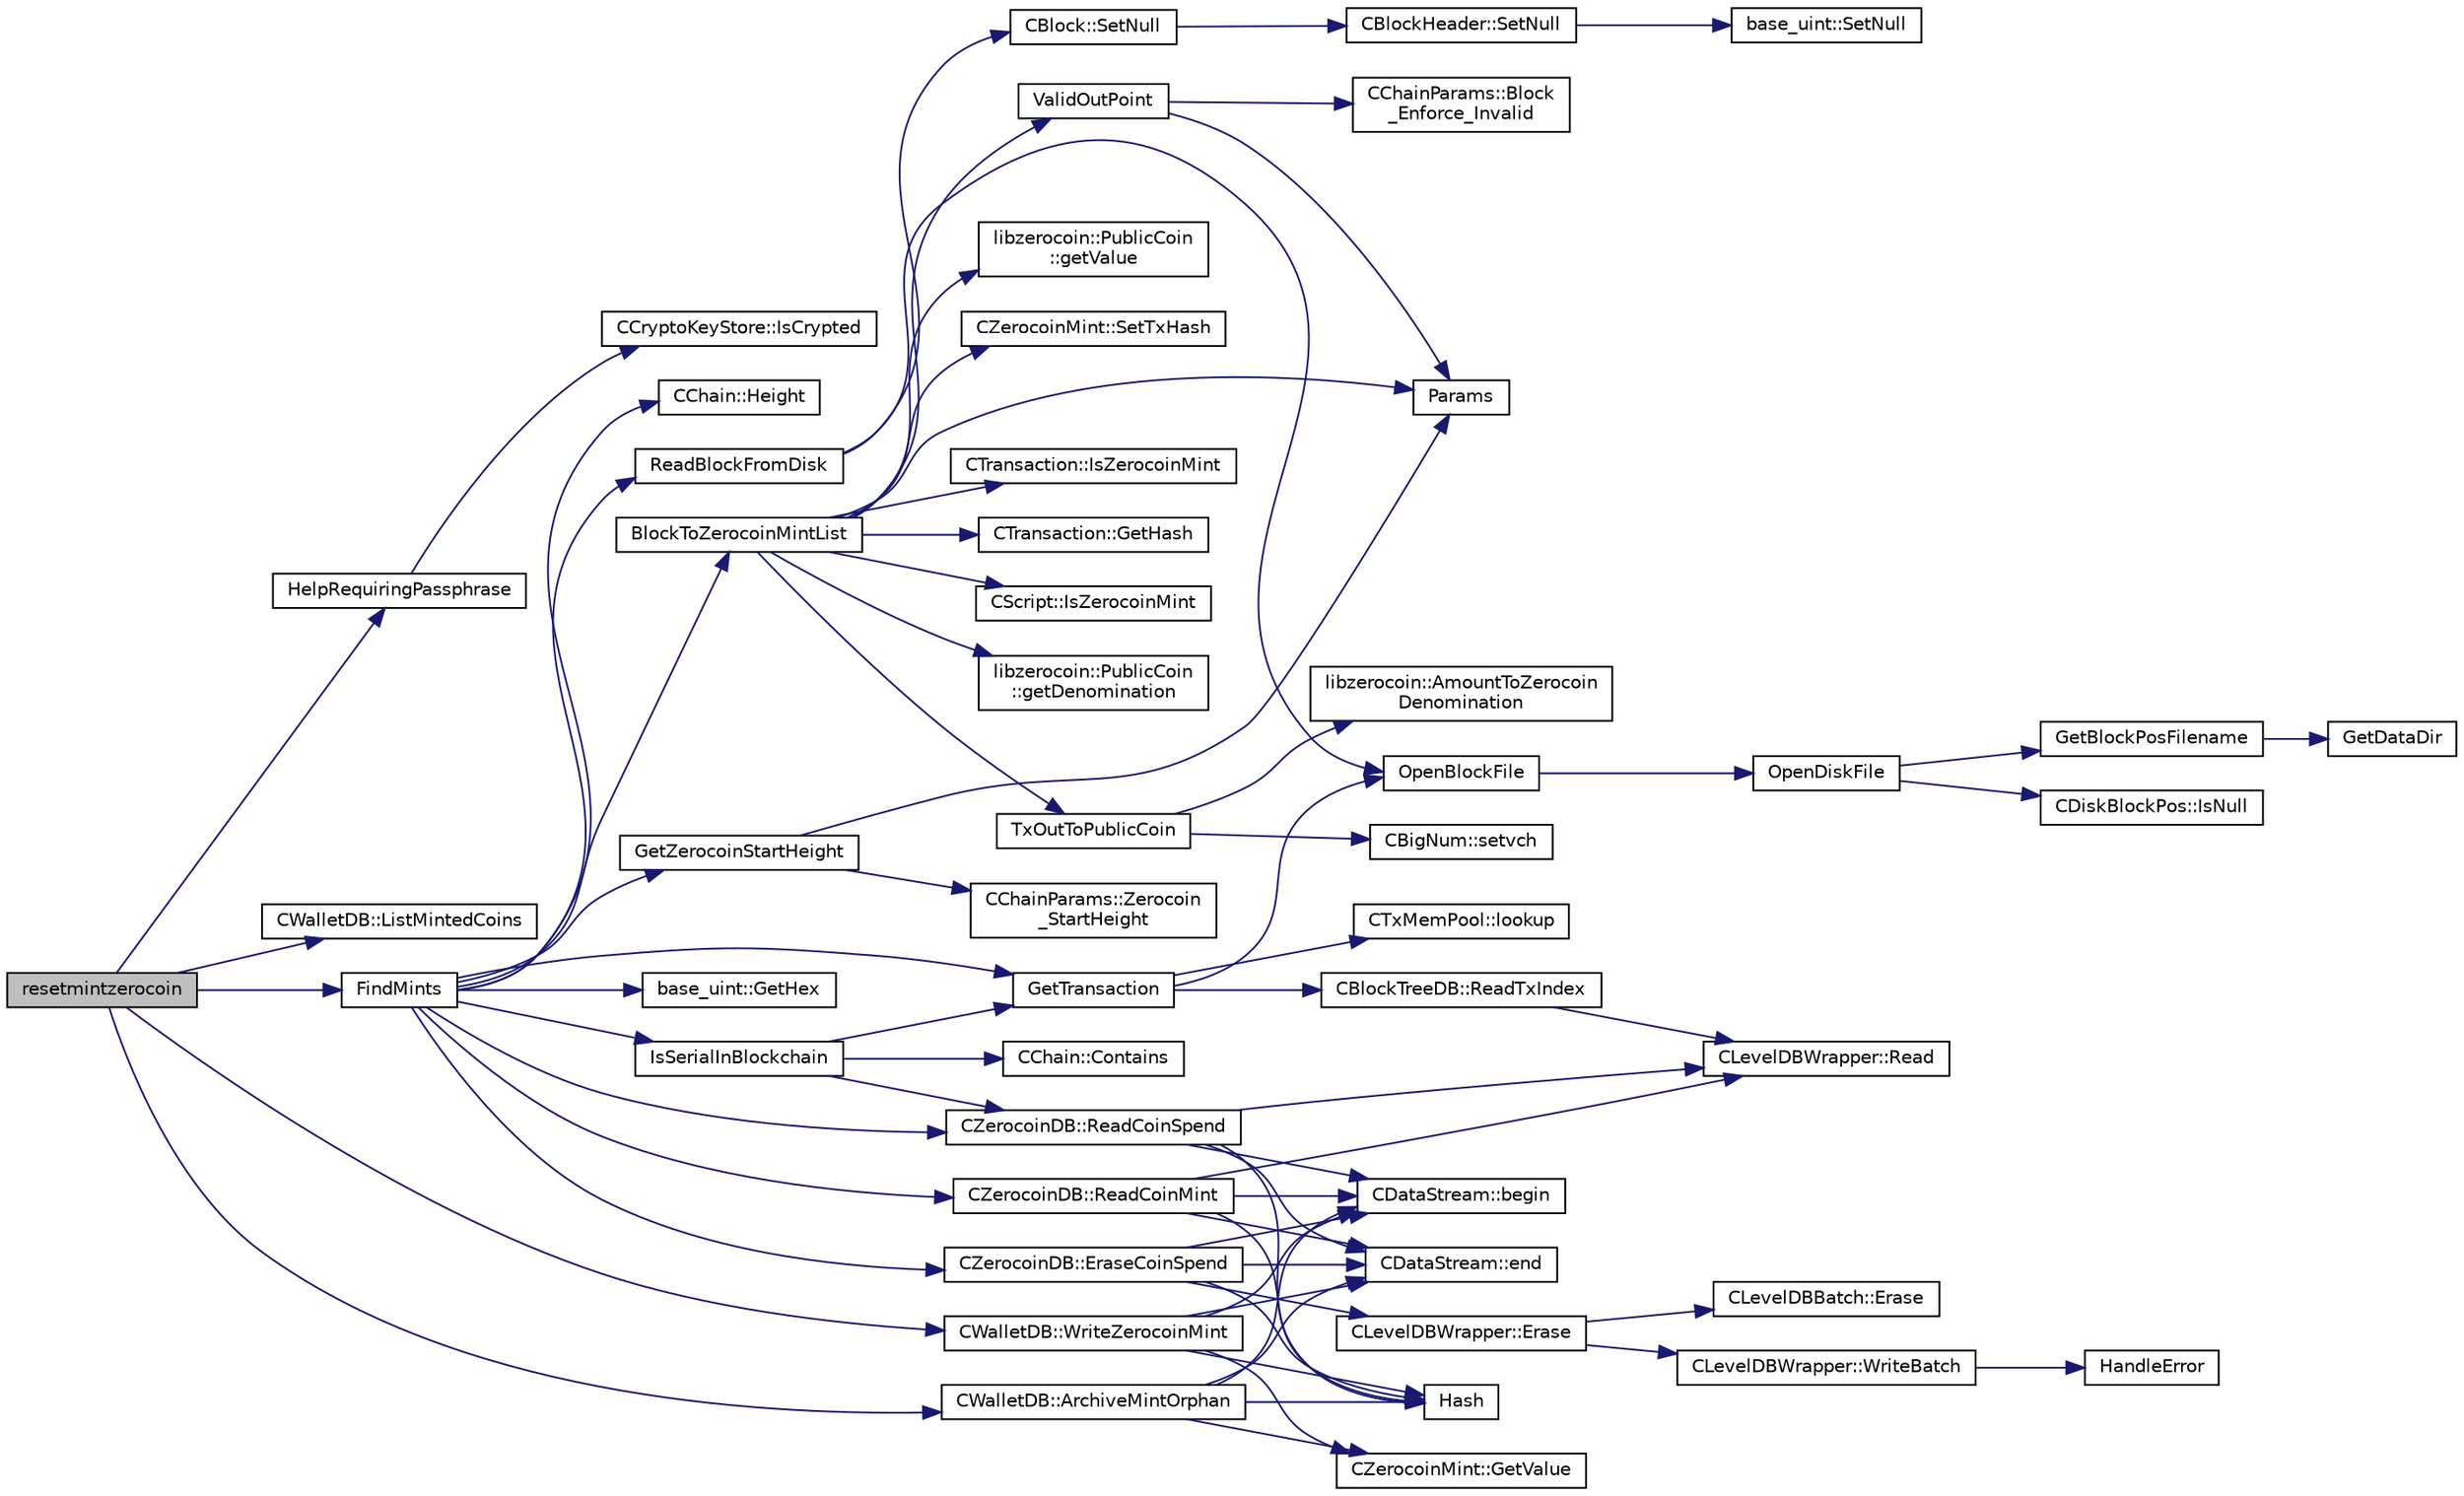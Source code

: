 digraph "resetmintzerocoin"
{
  edge [fontname="Helvetica",fontsize="10",labelfontname="Helvetica",labelfontsize="10"];
  node [fontname="Helvetica",fontsize="10",shape=record];
  rankdir="LR";
  Node1543 [label="resetmintzerocoin",height=0.2,width=0.4,color="black", fillcolor="grey75", style="filled", fontcolor="black"];
  Node1543 -> Node1544 [color="midnightblue",fontsize="10",style="solid",fontname="Helvetica"];
  Node1544 [label="HelpRequiringPassphrase",height=0.2,width=0.4,color="black", fillcolor="white", style="filled",URL="$rpcwallet_8cpp.html#abcfbb0ad9335791f2832c01209b8f12d"];
  Node1544 -> Node1545 [color="midnightblue",fontsize="10",style="solid",fontname="Helvetica"];
  Node1545 [label="CCryptoKeyStore::IsCrypted",height=0.2,width=0.4,color="black", fillcolor="white", style="filled",URL="$class_c_crypto_key_store.html#acc8fed44366c98fb481333ca6e867088"];
  Node1543 -> Node1546 [color="midnightblue",fontsize="10",style="solid",fontname="Helvetica"];
  Node1546 [label="CWalletDB::ListMintedCoins",height=0.2,width=0.4,color="black", fillcolor="white", style="filled",URL="$class_c_wallet_d_b.html#a906d7b97c6b94f4225957d576222bbb6"];
  Node1543 -> Node1547 [color="midnightblue",fontsize="10",style="solid",fontname="Helvetica"];
  Node1547 [label="FindMints",height=0.2,width=0.4,color="black", fillcolor="white", style="filled",URL="$main_8cpp.html#a5bdf923beb5f3417fd033c28216b6acb"];
  Node1547 -> Node1548 [color="midnightblue",fontsize="10",style="solid",fontname="Helvetica"];
  Node1548 [label="CZerocoinDB::ReadCoinMint",height=0.2,width=0.4,color="black", fillcolor="white", style="filled",URL="$class_c_zerocoin_d_b.html#a90b0f4aecbbbe57b1b9cad6e1c37ec15"];
  Node1548 -> Node1549 [color="midnightblue",fontsize="10",style="solid",fontname="Helvetica"];
  Node1549 [label="Hash",height=0.2,width=0.4,color="black", fillcolor="white", style="filled",URL="$hash_8h.html#a12c5e981d7f5f2850027fd5e932eff61",tooltip="Compute the 256-bit hash of a std::string. "];
  Node1548 -> Node1550 [color="midnightblue",fontsize="10",style="solid",fontname="Helvetica"];
  Node1550 [label="CDataStream::begin",height=0.2,width=0.4,color="black", fillcolor="white", style="filled",URL="$class_c_data_stream.html#a2355d11752d8622badfbc03e9ed192fd"];
  Node1548 -> Node1551 [color="midnightblue",fontsize="10",style="solid",fontname="Helvetica"];
  Node1551 [label="CDataStream::end",height=0.2,width=0.4,color="black", fillcolor="white", style="filled",URL="$class_c_data_stream.html#a66409dbd4403682fe674e2e71173cab4"];
  Node1548 -> Node1552 [color="midnightblue",fontsize="10",style="solid",fontname="Helvetica"];
  Node1552 [label="CLevelDBWrapper::Read",height=0.2,width=0.4,color="black", fillcolor="white", style="filled",URL="$class_c_level_d_b_wrapper.html#a0cb51d3b8f042641b2d0aa76c3185527"];
  Node1547 -> Node1553 [color="midnightblue",fontsize="10",style="solid",fontname="Helvetica"];
  Node1553 [label="GetTransaction",height=0.2,width=0.4,color="black", fillcolor="white", style="filled",URL="$main_8cpp.html#a044ae412844f02db690466dd24d9bb71",tooltip="Return transaction in tx, and if it was found inside a block, its hash is placed in hashBlock..."];
  Node1553 -> Node1554 [color="midnightblue",fontsize="10",style="solid",fontname="Helvetica"];
  Node1554 [label="CTxMemPool::lookup",height=0.2,width=0.4,color="black", fillcolor="white", style="filled",URL="$class_c_tx_mem_pool.html#ad6d9966cdeb4b6586f7186e709b4e77e"];
  Node1553 -> Node1555 [color="midnightblue",fontsize="10",style="solid",fontname="Helvetica"];
  Node1555 [label="CBlockTreeDB::ReadTxIndex",height=0.2,width=0.4,color="black", fillcolor="white", style="filled",URL="$class_c_block_tree_d_b.html#a74383427266d627e84c2d0c8e21e03c7"];
  Node1555 -> Node1552 [color="midnightblue",fontsize="10",style="solid",fontname="Helvetica"];
  Node1553 -> Node1556 [color="midnightblue",fontsize="10",style="solid",fontname="Helvetica"];
  Node1556 [label="OpenBlockFile",height=0.2,width=0.4,color="black", fillcolor="white", style="filled",URL="$main_8cpp.html#a0d81388930a4ccb6a69b9abdd1ef5097",tooltip="Open a block file (blk?????.dat) "];
  Node1556 -> Node1557 [color="midnightblue",fontsize="10",style="solid",fontname="Helvetica"];
  Node1557 [label="OpenDiskFile",height=0.2,width=0.4,color="black", fillcolor="white", style="filled",URL="$main_8cpp.html#ab15fc61f1d9596ad0aca703ff2c74635"];
  Node1557 -> Node1558 [color="midnightblue",fontsize="10",style="solid",fontname="Helvetica"];
  Node1558 [label="CDiskBlockPos::IsNull",height=0.2,width=0.4,color="black", fillcolor="white", style="filled",URL="$struct_c_disk_block_pos.html#a7dd98fe3f5372d358df61db31899b0af"];
  Node1557 -> Node1559 [color="midnightblue",fontsize="10",style="solid",fontname="Helvetica"];
  Node1559 [label="GetBlockPosFilename",height=0.2,width=0.4,color="black", fillcolor="white", style="filled",URL="$main_8cpp.html#a2f26f074aac584c3398de1dcdac59de9",tooltip="Translation to a filesystem path. "];
  Node1559 -> Node1560 [color="midnightblue",fontsize="10",style="solid",fontname="Helvetica"];
  Node1560 [label="GetDataDir",height=0.2,width=0.4,color="black", fillcolor="white", style="filled",URL="$util_8cpp.html#ab83866a054745d4b30a3948a1b44beba"];
  Node1547 -> Node1561 [color="midnightblue",fontsize="10",style="solid",fontname="Helvetica"];
  Node1561 [label="base_uint::GetHex",height=0.2,width=0.4,color="black", fillcolor="white", style="filled",URL="$classbase__uint.html#ae5e7b7481de91ebead20eebd5d685441"];
  Node1547 -> Node1562 [color="midnightblue",fontsize="10",style="solid",fontname="Helvetica"];
  Node1562 [label="CZerocoinDB::ReadCoinSpend",height=0.2,width=0.4,color="black", fillcolor="white", style="filled",URL="$class_c_zerocoin_d_b.html#abd5c1b53d5ed33d4196010e51e2b8cbb"];
  Node1562 -> Node1549 [color="midnightblue",fontsize="10",style="solid",fontname="Helvetica"];
  Node1562 -> Node1550 [color="midnightblue",fontsize="10",style="solid",fontname="Helvetica"];
  Node1562 -> Node1551 [color="midnightblue",fontsize="10",style="solid",fontname="Helvetica"];
  Node1562 -> Node1552 [color="midnightblue",fontsize="10",style="solid",fontname="Helvetica"];
  Node1547 -> Node1563 [color="midnightblue",fontsize="10",style="solid",fontname="Helvetica"];
  Node1563 [label="CZerocoinDB::EraseCoinSpend",height=0.2,width=0.4,color="black", fillcolor="white", style="filled",URL="$class_c_zerocoin_d_b.html#ae370638a6807897728027a73e46fa090"];
  Node1563 -> Node1549 [color="midnightblue",fontsize="10",style="solid",fontname="Helvetica"];
  Node1563 -> Node1550 [color="midnightblue",fontsize="10",style="solid",fontname="Helvetica"];
  Node1563 -> Node1551 [color="midnightblue",fontsize="10",style="solid",fontname="Helvetica"];
  Node1563 -> Node1564 [color="midnightblue",fontsize="10",style="solid",fontname="Helvetica"];
  Node1564 [label="CLevelDBWrapper::Erase",height=0.2,width=0.4,color="black", fillcolor="white", style="filled",URL="$class_c_level_d_b_wrapper.html#a9f67e2880ba191fdc9439ba34e315d72"];
  Node1564 -> Node1565 [color="midnightblue",fontsize="10",style="solid",fontname="Helvetica"];
  Node1565 [label="CLevelDBBatch::Erase",height=0.2,width=0.4,color="black", fillcolor="white", style="filled",URL="$class_c_level_d_b_batch.html#a22bf093d560b4ce3333e8f4a947faa7f"];
  Node1564 -> Node1566 [color="midnightblue",fontsize="10",style="solid",fontname="Helvetica"];
  Node1566 [label="CLevelDBWrapper::WriteBatch",height=0.2,width=0.4,color="black", fillcolor="white", style="filled",URL="$class_c_level_d_b_wrapper.html#a820484c9e427f9e3400396e750acf4b8"];
  Node1566 -> Node1567 [color="midnightblue",fontsize="10",style="solid",fontname="Helvetica"];
  Node1567 [label="HandleError",height=0.2,width=0.4,color="black", fillcolor="white", style="filled",URL="$leveldbwrapper_8cpp.html#aea36eb5fddb6266b14ea8cb15e183486"];
  Node1547 -> Node1568 [color="midnightblue",fontsize="10",style="solid",fontname="Helvetica"];
  Node1568 [label="IsSerialInBlockchain",height=0.2,width=0.4,color="black", fillcolor="white", style="filled",URL="$main_8cpp.html#a1a986f7c3a557068daa8fa72f7daf3e6"];
  Node1568 -> Node1562 [color="midnightblue",fontsize="10",style="solid",fontname="Helvetica"];
  Node1568 -> Node1553 [color="midnightblue",fontsize="10",style="solid",fontname="Helvetica"];
  Node1568 -> Node1569 [color="midnightblue",fontsize="10",style="solid",fontname="Helvetica"];
  Node1569 [label="CChain::Contains",height=0.2,width=0.4,color="black", fillcolor="white", style="filled",URL="$class_c_chain.html#af1786dc229c215dea7f727c11df2c8dc",tooltip="Efficiently check whether a block is present in this chain. "];
  Node1547 -> Node1570 [color="midnightblue",fontsize="10",style="solid",fontname="Helvetica"];
  Node1570 [label="GetZerocoinStartHeight",height=0.2,width=0.4,color="black", fillcolor="white", style="filled",URL="$main_8cpp.html#a752811decc5be9015277ec367788a58c"];
  Node1570 -> Node1571 [color="midnightblue",fontsize="10",style="solid",fontname="Helvetica"];
  Node1571 [label="Params",height=0.2,width=0.4,color="black", fillcolor="white", style="filled",URL="$chainparams_8cpp.html#ace5c5b706d71a324a417dd2db394fd4a",tooltip="Return the currently selected parameters. "];
  Node1570 -> Node1572 [color="midnightblue",fontsize="10",style="solid",fontname="Helvetica"];
  Node1572 [label="CChainParams::Zerocoin\l_StartHeight",height=0.2,width=0.4,color="black", fillcolor="white", style="filled",URL="$class_c_chain_params.html#a5c3b62573db5b5a6cdaee67d608353e0"];
  Node1547 -> Node1573 [color="midnightblue",fontsize="10",style="solid",fontname="Helvetica"];
  Node1573 [label="CChain::Height",height=0.2,width=0.4,color="black", fillcolor="white", style="filled",URL="$class_c_chain.html#ad4758bc8872ce065a9579f77c3171d40",tooltip="Return the maximal height in the chain. "];
  Node1547 -> Node1574 [color="midnightblue",fontsize="10",style="solid",fontname="Helvetica"];
  Node1574 [label="ReadBlockFromDisk",height=0.2,width=0.4,color="black", fillcolor="white", style="filled",URL="$main_8cpp.html#a2dc350346749b7da7f4b40c114ee5147"];
  Node1574 -> Node1575 [color="midnightblue",fontsize="10",style="solid",fontname="Helvetica"];
  Node1575 [label="CBlock::SetNull",height=0.2,width=0.4,color="black", fillcolor="white", style="filled",URL="$class_c_block.html#a0410d7ba8d60679c4cf364b82ffffea5"];
  Node1575 -> Node1576 [color="midnightblue",fontsize="10",style="solid",fontname="Helvetica"];
  Node1576 [label="CBlockHeader::SetNull",height=0.2,width=0.4,color="black", fillcolor="white", style="filled",URL="$class_c_block_header.html#ae39c04a4357417d98954a51f53beb78a"];
  Node1576 -> Node1577 [color="midnightblue",fontsize="10",style="solid",fontname="Helvetica"];
  Node1577 [label="base_uint::SetNull",height=0.2,width=0.4,color="black", fillcolor="white", style="filled",URL="$classbase__uint.html#ab7f832a0d48a7da00296497c820ae775"];
  Node1574 -> Node1556 [color="midnightblue",fontsize="10",style="solid",fontname="Helvetica"];
  Node1547 -> Node1578 [color="midnightblue",fontsize="10",style="solid",fontname="Helvetica"];
  Node1578 [label="BlockToZerocoinMintList",height=0.2,width=0.4,color="black", fillcolor="white", style="filled",URL="$main_8cpp.html#ac317d8f586a4d15e3a7e91debf18b646"];
  Node1578 -> Node1579 [color="midnightblue",fontsize="10",style="solid",fontname="Helvetica"];
  Node1579 [label="CTransaction::IsZerocoinMint",height=0.2,width=0.4,color="black", fillcolor="white", style="filled",URL="$class_c_transaction.html#ab91efb1c2312e6feeecfbbfff11abbb1"];
  Node1578 -> Node1580 [color="midnightblue",fontsize="10",style="solid",fontname="Helvetica"];
  Node1580 [label="ValidOutPoint",height=0.2,width=0.4,color="black", fillcolor="white", style="filled",URL="$main_8cpp.html#a1f3b001e1c5c988c6a14f6367cffb6a7"];
  Node1580 -> Node1571 [color="midnightblue",fontsize="10",style="solid",fontname="Helvetica"];
  Node1580 -> Node1581 [color="midnightblue",fontsize="10",style="solid",fontname="Helvetica"];
  Node1581 [label="CChainParams::Block\l_Enforce_Invalid",height=0.2,width=0.4,color="black", fillcolor="white", style="filled",URL="$class_c_chain_params.html#a273dbde532ea4c5cf57eea2150d1bea3"];
  Node1578 -> Node1582 [color="midnightblue",fontsize="10",style="solid",fontname="Helvetica"];
  Node1582 [label="CTransaction::GetHash",height=0.2,width=0.4,color="black", fillcolor="white", style="filled",URL="$class_c_transaction.html#a7efd1379de830341417c0bfa23a149aa"];
  Node1578 -> Node1583 [color="midnightblue",fontsize="10",style="solid",fontname="Helvetica"];
  Node1583 [label="CScript::IsZerocoinMint",height=0.2,width=0.4,color="black", fillcolor="white", style="filled",URL="$class_c_script.html#aadeaf93bd9c00abc9e20d082051adac8"];
  Node1578 -> Node1571 [color="midnightblue",fontsize="10",style="solid",fontname="Helvetica"];
  Node1578 -> Node1584 [color="midnightblue",fontsize="10",style="solid",fontname="Helvetica"];
  Node1584 [label="TxOutToPublicCoin",height=0.2,width=0.4,color="black", fillcolor="white", style="filled",URL="$main_8cpp.html#aac3e600e13586e9d4aa42571d6cd2637"];
  Node1584 -> Node1585 [color="midnightblue",fontsize="10",style="solid",fontname="Helvetica"];
  Node1585 [label="CBigNum::setvch",height=0.2,width=0.4,color="black", fillcolor="white", style="filled",URL="$class_c_big_num.html#aa9236c14e34519e9b173a9a4b80f5621"];
  Node1584 -> Node1586 [color="midnightblue",fontsize="10",style="solid",fontname="Helvetica"];
  Node1586 [label="libzerocoin::AmountToZerocoin\lDenomination",height=0.2,width=0.4,color="black", fillcolor="white", style="filled",URL="$namespacelibzerocoin.html#a134fac363d8467df4fbb539a880051ec"];
  Node1578 -> Node1587 [color="midnightblue",fontsize="10",style="solid",fontname="Helvetica"];
  Node1587 [label="libzerocoin::PublicCoin\l::getDenomination",height=0.2,width=0.4,color="black", fillcolor="white", style="filled",URL="$classlibzerocoin_1_1_public_coin.html#a150f84ac8998d73e223c74a311d48891"];
  Node1578 -> Node1588 [color="midnightblue",fontsize="10",style="solid",fontname="Helvetica"];
  Node1588 [label="libzerocoin::PublicCoin\l::getValue",height=0.2,width=0.4,color="black", fillcolor="white", style="filled",URL="$classlibzerocoin_1_1_public_coin.html#abf335a1f7458e510bf46a73611200b3b"];
  Node1578 -> Node1589 [color="midnightblue",fontsize="10",style="solid",fontname="Helvetica"];
  Node1589 [label="CZerocoinMint::SetTxHash",height=0.2,width=0.4,color="black", fillcolor="white", style="filled",URL="$class_c_zerocoin_mint.html#a3ede2b4a3e7c28311f332037af495e29"];
  Node1543 -> Node1590 [color="midnightblue",fontsize="10",style="solid",fontname="Helvetica"];
  Node1590 [label="CWalletDB::WriteZerocoinMint",height=0.2,width=0.4,color="black", fillcolor="white", style="filled",URL="$class_c_wallet_d_b.html#a2464550fd457eb078a44077e5b416e9a"];
  Node1590 -> Node1591 [color="midnightblue",fontsize="10",style="solid",fontname="Helvetica"];
  Node1591 [label="CZerocoinMint::GetValue",height=0.2,width=0.4,color="black", fillcolor="white", style="filled",URL="$class_c_zerocoin_mint.html#ae5917a194b3ea08a5e9150231e965b82"];
  Node1590 -> Node1549 [color="midnightblue",fontsize="10",style="solid",fontname="Helvetica"];
  Node1590 -> Node1550 [color="midnightblue",fontsize="10",style="solid",fontname="Helvetica"];
  Node1590 -> Node1551 [color="midnightblue",fontsize="10",style="solid",fontname="Helvetica"];
  Node1543 -> Node1592 [color="midnightblue",fontsize="10",style="solid",fontname="Helvetica"];
  Node1592 [label="CWalletDB::ArchiveMintOrphan",height=0.2,width=0.4,color="black", fillcolor="white", style="filled",URL="$class_c_wallet_d_b.html#a77aae06150b1eef721d471a454666df0"];
  Node1592 -> Node1591 [color="midnightblue",fontsize="10",style="solid",fontname="Helvetica"];
  Node1592 -> Node1549 [color="midnightblue",fontsize="10",style="solid",fontname="Helvetica"];
  Node1592 -> Node1550 [color="midnightblue",fontsize="10",style="solid",fontname="Helvetica"];
  Node1592 -> Node1551 [color="midnightblue",fontsize="10",style="solid",fontname="Helvetica"];
}
